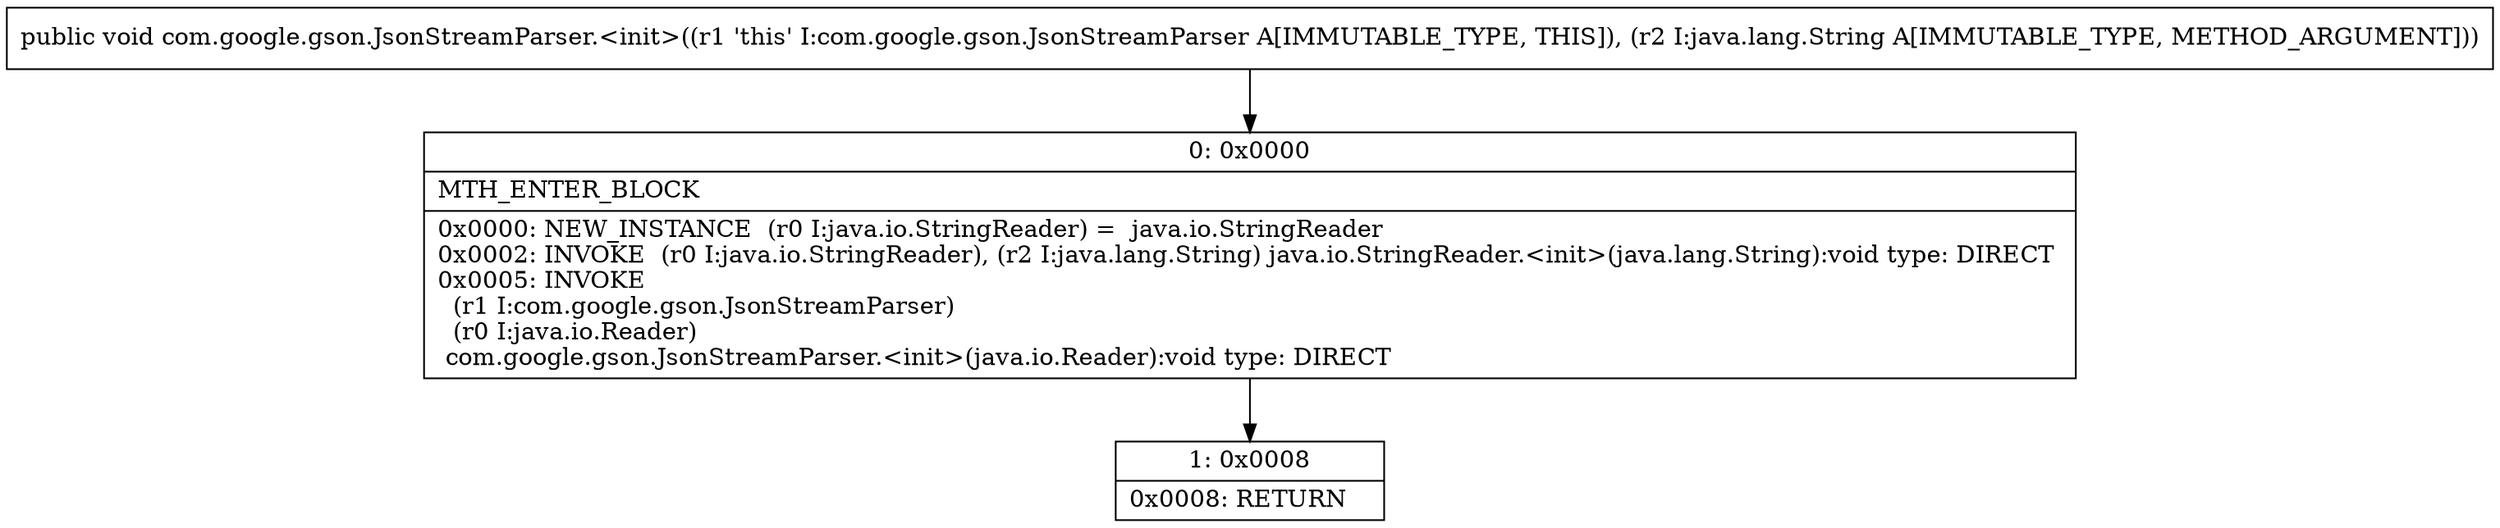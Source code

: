 digraph "CFG forcom.google.gson.JsonStreamParser.\<init\>(Ljava\/lang\/String;)V" {
Node_0 [shape=record,label="{0\:\ 0x0000|MTH_ENTER_BLOCK\l|0x0000: NEW_INSTANCE  (r0 I:java.io.StringReader) =  java.io.StringReader \l0x0002: INVOKE  (r0 I:java.io.StringReader), (r2 I:java.lang.String) java.io.StringReader.\<init\>(java.lang.String):void type: DIRECT \l0x0005: INVOKE  \l  (r1 I:com.google.gson.JsonStreamParser)\l  (r0 I:java.io.Reader)\l com.google.gson.JsonStreamParser.\<init\>(java.io.Reader):void type: DIRECT \l}"];
Node_1 [shape=record,label="{1\:\ 0x0008|0x0008: RETURN   \l}"];
MethodNode[shape=record,label="{public void com.google.gson.JsonStreamParser.\<init\>((r1 'this' I:com.google.gson.JsonStreamParser A[IMMUTABLE_TYPE, THIS]), (r2 I:java.lang.String A[IMMUTABLE_TYPE, METHOD_ARGUMENT])) }"];
MethodNode -> Node_0;
Node_0 -> Node_1;
}

